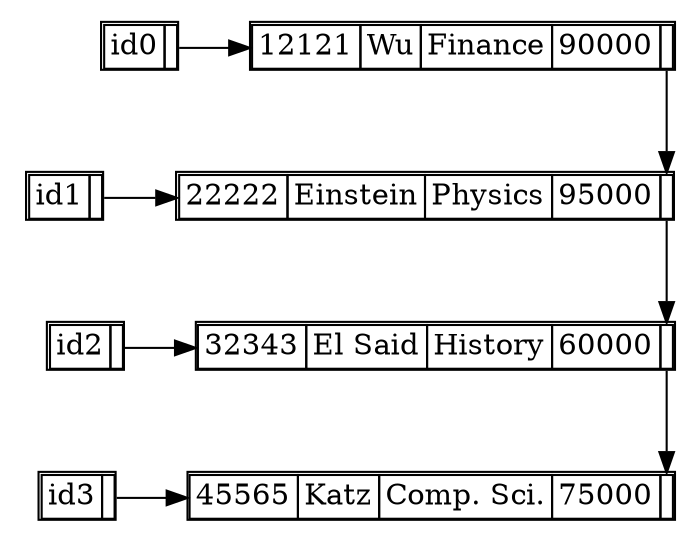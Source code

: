 digraph G
{
    splines=false
    "node0"
    [
        shape = none
        label = <<table border="1" cellborder="1" cellspacing="0">
                    <tr>
                        <td port="id">id0</td>
                        <td port="ptr"></td>
                    </tr>
                </table>>
    ]
    "instructor0"
    [
        shape = none
        label = <<table border="1" cellborder="1" cellspacing="0">
                    <tr>
                        <td port="id">12121</td>
                        <td port="name">Wu</td>
                        <td port="dept_name">Finance</td>
                        <td port="salary">90000</td>
                        <td port="ptr"></td>
                    </tr>
                </table>>
    ]
    "node1"
    [
        shape = none
        label = <<table border="1" cellborder="1" cellspacing="0">
                    <tr>
                        <td port="id">id1</td>
                        <td port="ptr"></td>
                    </tr>
                </table>>
    ]
    "instructor1"
    [
        shape = none
        label = <<table border="1" cellborder="1" cellspacing="0">
                    <tr>
                        <td port="id">22222</td>
                        <td port="name">Einstein</td>
                        <td port="dept_name">Physics</td>
                        <td port="salary">95000</td>
                        <td port="ptr"></td>
                    </tr>
                </table>>
    ]
    "node2"
    [
        shape = none
        label = <<table border="1" cellborder="1" cellspacing="0">
                    <tr>
                        <td port="id">id2</td>
                        <td port="ptr"></td>
                    </tr>
                </table>>
    ]
    "instructor2"
    [
        shape = none
        label = <<table border="1" cellborder="1" cellspacing="0">
                    <tr>
                        <td port="id">32343</td>
                        <td port="name">El Said</td>
                        <td port="dept_name">History</td>
                        <td port="salary">60000</td>
                        <td port="ptr"></td>
                    </tr>
                </table>>
    ]
    "node3"
    [
        shape = none
        label = <<table border="1" cellborder="1" cellspacing="0">
                    <tr>
                        <td port="id">id3</td>
                        <td port="ptr"></td>
                    </tr>
                </table>>
    ]
    "instructor3"
    [
        shape = none
        label = <<table border="1" cellborder="1" cellspacing="0">
                    <tr>
                        <td port="id">45565</td>
                        <td port="name">Katz</td>
                        <td port="dept_name">Comp. Sci.</td>
                        <td port="salary">75000</td>
                        <td port="ptr"></td>
                    </tr>
                </table>>
    ]

    "node0":"ptr" -> "instructor0":"id"
    "instructor0":"ptr" -> "instructor1":"ptr"
    "node1":"ptr" -> "instructor1":"id"
    "instructor1":"ptr" -> "instructor2":"ptr"
    "node2":"ptr" -> "instructor2":"id"

    "instructor2":"ptr" -> "instructor3":"ptr"
    "node3":"ptr" -> "instructor3":"id"

    {rank=source; "node0", "instructor0"}
    {rank=same; "node1", "instructor1"}
    {rank=same; "node2", "instructor2"}
    {rank=same; "node3", "instructor3"}
}
